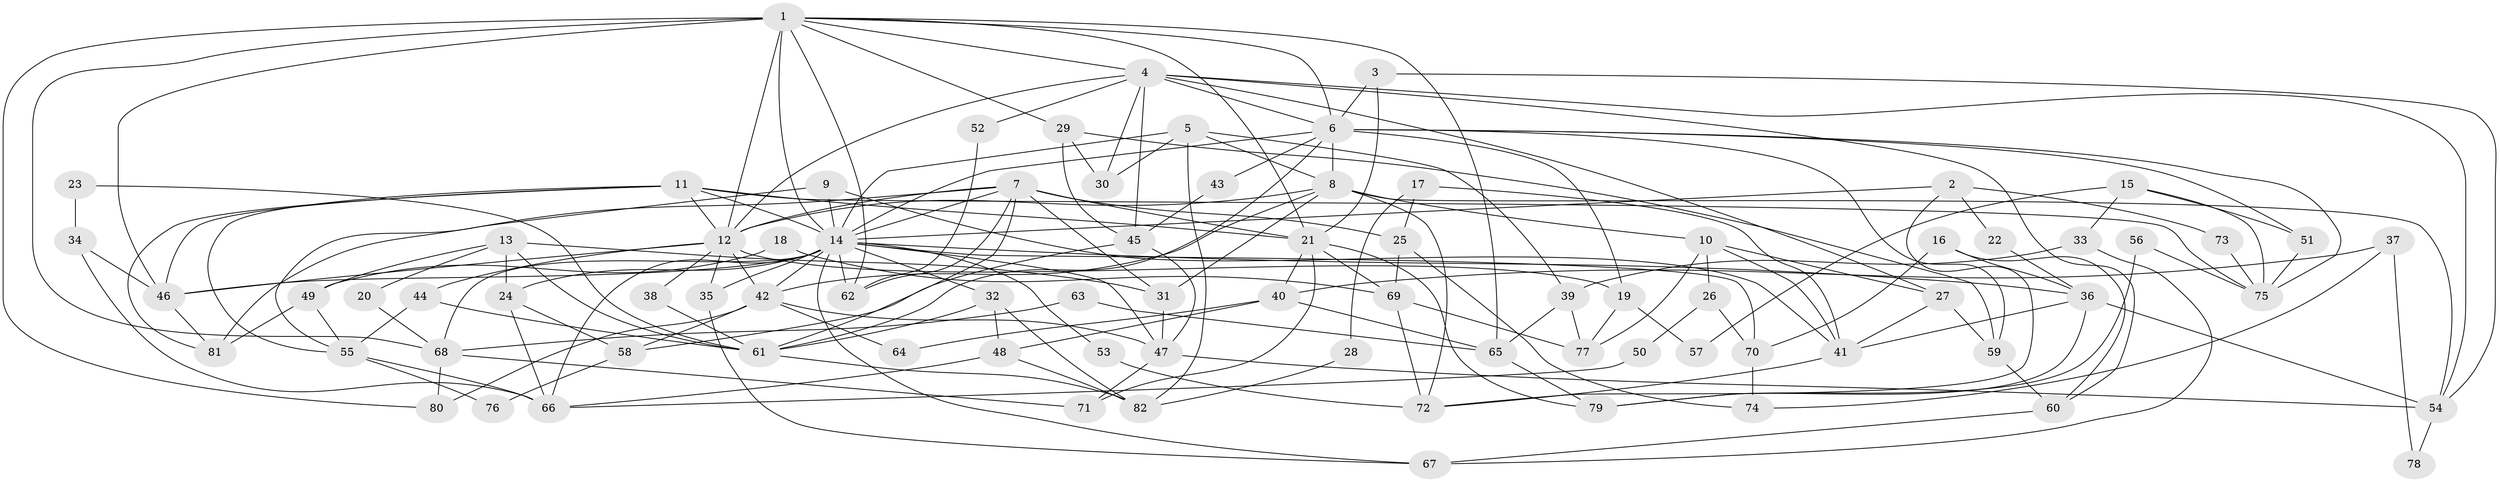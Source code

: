 // original degree distribution, {4: 0.2672413793103448, 3: 0.25, 5: 0.1724137931034483, 6: 0.11206896551724138, 2: 0.15517241379310345, 8: 0.017241379310344827, 9: 0.008620689655172414, 7: 0.017241379310344827}
// Generated by graph-tools (version 1.1) at 2025/50/03/04/25 22:50:58]
// undirected, 82 vertices, 185 edges
graph export_dot {
  node [color=gray90,style=filled];
  1;
  2;
  3;
  4;
  5;
  6;
  7;
  8;
  9;
  10;
  11;
  12;
  13;
  14;
  15;
  16;
  17;
  18;
  19;
  20;
  21;
  22;
  23;
  24;
  25;
  26;
  27;
  28;
  29;
  30;
  31;
  32;
  33;
  34;
  35;
  36;
  37;
  38;
  39;
  40;
  41;
  42;
  43;
  44;
  45;
  46;
  47;
  48;
  49;
  50;
  51;
  52;
  53;
  54;
  55;
  56;
  57;
  58;
  59;
  60;
  61;
  62;
  63;
  64;
  65;
  66;
  67;
  68;
  69;
  70;
  71;
  72;
  73;
  74;
  75;
  76;
  77;
  78;
  79;
  80;
  81;
  82;
  1 -- 4 [weight=1.0];
  1 -- 6 [weight=1.0];
  1 -- 12 [weight=2.0];
  1 -- 14 [weight=2.0];
  1 -- 21 [weight=1.0];
  1 -- 29 [weight=1.0];
  1 -- 46 [weight=1.0];
  1 -- 62 [weight=1.0];
  1 -- 65 [weight=1.0];
  1 -- 68 [weight=1.0];
  1 -- 80 [weight=1.0];
  2 -- 14 [weight=1.0];
  2 -- 22 [weight=1.0];
  2 -- 72 [weight=1.0];
  2 -- 73 [weight=1.0];
  3 -- 6 [weight=1.0];
  3 -- 21 [weight=1.0];
  3 -- 54 [weight=1.0];
  4 -- 6 [weight=3.0];
  4 -- 12 [weight=3.0];
  4 -- 27 [weight=1.0];
  4 -- 30 [weight=1.0];
  4 -- 45 [weight=1.0];
  4 -- 52 [weight=1.0];
  4 -- 54 [weight=1.0];
  4 -- 60 [weight=1.0];
  5 -- 8 [weight=1.0];
  5 -- 14 [weight=1.0];
  5 -- 30 [weight=1.0];
  5 -- 39 [weight=1.0];
  5 -- 82 [weight=1.0];
  6 -- 8 [weight=1.0];
  6 -- 14 [weight=1.0];
  6 -- 19 [weight=1.0];
  6 -- 43 [weight=1.0];
  6 -- 51 [weight=1.0];
  6 -- 59 [weight=1.0];
  6 -- 61 [weight=1.0];
  6 -- 75 [weight=1.0];
  7 -- 12 [weight=1.0];
  7 -- 14 [weight=1.0];
  7 -- 21 [weight=1.0];
  7 -- 25 [weight=1.0];
  7 -- 31 [weight=1.0];
  7 -- 61 [weight=1.0];
  7 -- 62 [weight=2.0];
  7 -- 81 [weight=1.0];
  8 -- 10 [weight=1.0];
  8 -- 12 [weight=1.0];
  8 -- 31 [weight=1.0];
  8 -- 42 [weight=1.0];
  8 -- 54 [weight=1.0];
  8 -- 72 [weight=1.0];
  9 -- 14 [weight=1.0];
  9 -- 41 [weight=1.0];
  9 -- 55 [weight=1.0];
  10 -- 26 [weight=1.0];
  10 -- 27 [weight=1.0];
  10 -- 41 [weight=1.0];
  10 -- 77 [weight=1.0];
  11 -- 12 [weight=1.0];
  11 -- 14 [weight=1.0];
  11 -- 21 [weight=1.0];
  11 -- 46 [weight=1.0];
  11 -- 55 [weight=1.0];
  11 -- 75 [weight=1.0];
  11 -- 81 [weight=1.0];
  12 -- 19 [weight=1.0];
  12 -- 35 [weight=1.0];
  12 -- 38 [weight=2.0];
  12 -- 42 [weight=1.0];
  12 -- 44 [weight=1.0];
  12 -- 46 [weight=1.0];
  13 -- 20 [weight=1.0];
  13 -- 24 [weight=1.0];
  13 -- 31 [weight=1.0];
  13 -- 49 [weight=1.0];
  13 -- 61 [weight=1.0];
  14 -- 24 [weight=1.0];
  14 -- 32 [weight=1.0];
  14 -- 35 [weight=1.0];
  14 -- 36 [weight=1.0];
  14 -- 42 [weight=1.0];
  14 -- 46 [weight=1.0];
  14 -- 47 [weight=1.0];
  14 -- 53 [weight=1.0];
  14 -- 62 [weight=1.0];
  14 -- 66 [weight=1.0];
  14 -- 67 [weight=1.0];
  14 -- 68 [weight=1.0];
  14 -- 70 [weight=1.0];
  15 -- 33 [weight=1.0];
  15 -- 51 [weight=1.0];
  15 -- 57 [weight=1.0];
  15 -- 75 [weight=1.0];
  16 -- 36 [weight=1.0];
  16 -- 60 [weight=1.0];
  16 -- 70 [weight=1.0];
  17 -- 25 [weight=1.0];
  17 -- 28 [weight=1.0];
  17 -- 41 [weight=1.0];
  18 -- 49 [weight=1.0];
  18 -- 69 [weight=1.0];
  19 -- 57 [weight=1.0];
  19 -- 77 [weight=1.0];
  20 -- 68 [weight=1.0];
  21 -- 40 [weight=1.0];
  21 -- 69 [weight=1.0];
  21 -- 71 [weight=1.0];
  21 -- 79 [weight=1.0];
  22 -- 36 [weight=1.0];
  23 -- 34 [weight=1.0];
  23 -- 61 [weight=1.0];
  24 -- 58 [weight=1.0];
  24 -- 66 [weight=1.0];
  25 -- 69 [weight=1.0];
  25 -- 74 [weight=1.0];
  26 -- 50 [weight=1.0];
  26 -- 70 [weight=1.0];
  27 -- 41 [weight=1.0];
  27 -- 59 [weight=1.0];
  28 -- 82 [weight=1.0];
  29 -- 30 [weight=1.0];
  29 -- 45 [weight=1.0];
  29 -- 59 [weight=1.0];
  31 -- 47 [weight=1.0];
  32 -- 48 [weight=1.0];
  32 -- 61 [weight=1.0];
  32 -- 82 [weight=1.0];
  33 -- 39 [weight=1.0];
  33 -- 67 [weight=1.0];
  34 -- 46 [weight=1.0];
  34 -- 66 [weight=1.0];
  35 -- 67 [weight=1.0];
  36 -- 41 [weight=1.0];
  36 -- 54 [weight=1.0];
  36 -- 79 [weight=1.0];
  37 -- 40 [weight=1.0];
  37 -- 74 [weight=1.0];
  37 -- 78 [weight=1.0];
  38 -- 61 [weight=1.0];
  39 -- 65 [weight=1.0];
  39 -- 77 [weight=1.0];
  40 -- 48 [weight=1.0];
  40 -- 64 [weight=1.0];
  40 -- 65 [weight=1.0];
  41 -- 72 [weight=1.0];
  42 -- 47 [weight=1.0];
  42 -- 58 [weight=1.0];
  42 -- 64 [weight=1.0];
  42 -- 80 [weight=1.0];
  43 -- 45 [weight=1.0];
  44 -- 55 [weight=1.0];
  44 -- 61 [weight=1.0];
  45 -- 47 [weight=1.0];
  45 -- 58 [weight=1.0];
  46 -- 81 [weight=1.0];
  47 -- 54 [weight=1.0];
  47 -- 71 [weight=1.0];
  48 -- 66 [weight=1.0];
  48 -- 82 [weight=1.0];
  49 -- 55 [weight=1.0];
  49 -- 81 [weight=1.0];
  50 -- 66 [weight=1.0];
  51 -- 75 [weight=1.0];
  52 -- 62 [weight=1.0];
  53 -- 72 [weight=1.0];
  54 -- 78 [weight=1.0];
  55 -- 66 [weight=1.0];
  55 -- 76 [weight=1.0];
  56 -- 75 [weight=1.0];
  56 -- 79 [weight=1.0];
  58 -- 76 [weight=1.0];
  59 -- 60 [weight=1.0];
  60 -- 67 [weight=1.0];
  61 -- 82 [weight=1.0];
  63 -- 65 [weight=1.0];
  63 -- 68 [weight=1.0];
  65 -- 79 [weight=1.0];
  68 -- 71 [weight=1.0];
  68 -- 80 [weight=1.0];
  69 -- 72 [weight=1.0];
  69 -- 77 [weight=1.0];
  70 -- 74 [weight=1.0];
  73 -- 75 [weight=1.0];
}
